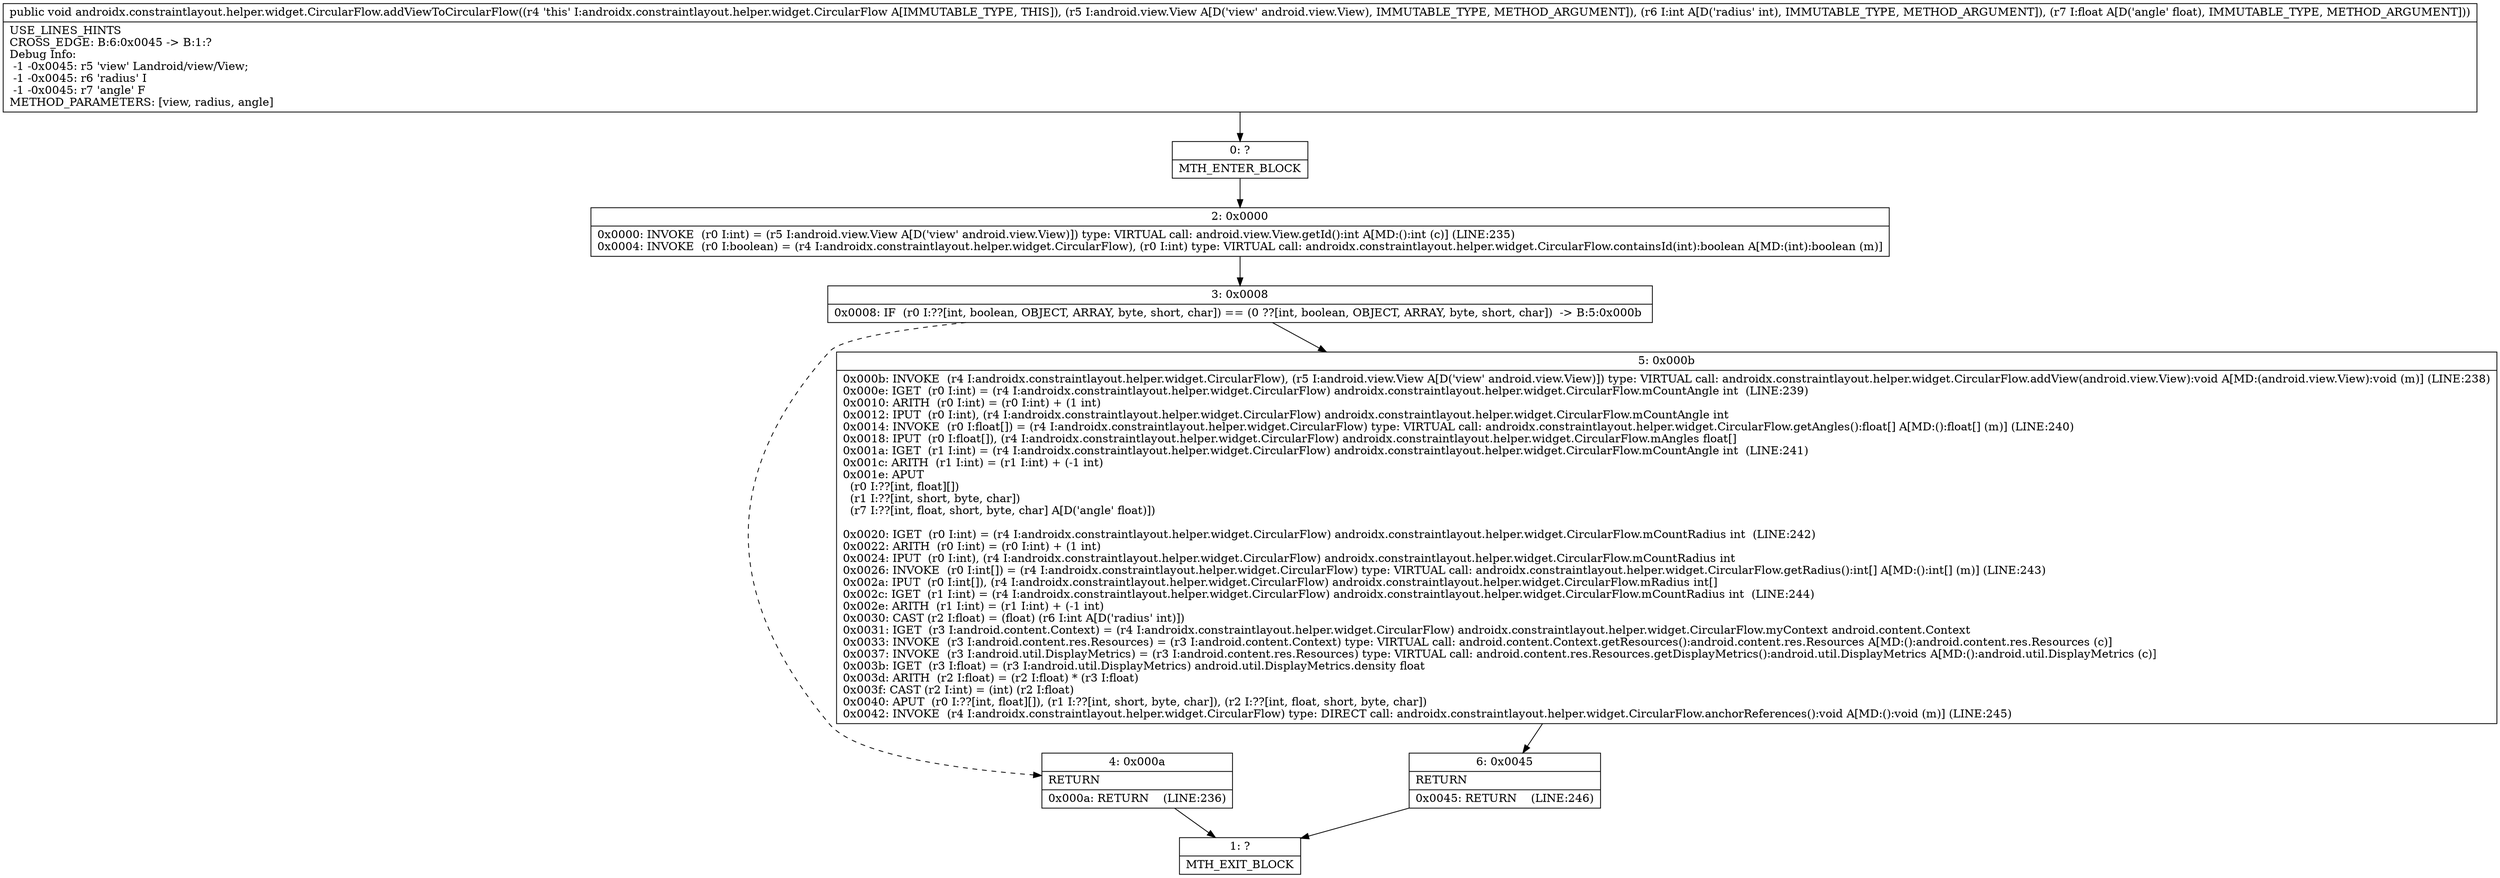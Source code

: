 digraph "CFG forandroidx.constraintlayout.helper.widget.CircularFlow.addViewToCircularFlow(Landroid\/view\/View;IF)V" {
Node_0 [shape=record,label="{0\:\ ?|MTH_ENTER_BLOCK\l}"];
Node_2 [shape=record,label="{2\:\ 0x0000|0x0000: INVOKE  (r0 I:int) = (r5 I:android.view.View A[D('view' android.view.View)]) type: VIRTUAL call: android.view.View.getId():int A[MD:():int (c)] (LINE:235)\l0x0004: INVOKE  (r0 I:boolean) = (r4 I:androidx.constraintlayout.helper.widget.CircularFlow), (r0 I:int) type: VIRTUAL call: androidx.constraintlayout.helper.widget.CircularFlow.containsId(int):boolean A[MD:(int):boolean (m)]\l}"];
Node_3 [shape=record,label="{3\:\ 0x0008|0x0008: IF  (r0 I:??[int, boolean, OBJECT, ARRAY, byte, short, char]) == (0 ??[int, boolean, OBJECT, ARRAY, byte, short, char])  \-\> B:5:0x000b \l}"];
Node_4 [shape=record,label="{4\:\ 0x000a|RETURN\l|0x000a: RETURN    (LINE:236)\l}"];
Node_1 [shape=record,label="{1\:\ ?|MTH_EXIT_BLOCK\l}"];
Node_5 [shape=record,label="{5\:\ 0x000b|0x000b: INVOKE  (r4 I:androidx.constraintlayout.helper.widget.CircularFlow), (r5 I:android.view.View A[D('view' android.view.View)]) type: VIRTUAL call: androidx.constraintlayout.helper.widget.CircularFlow.addView(android.view.View):void A[MD:(android.view.View):void (m)] (LINE:238)\l0x000e: IGET  (r0 I:int) = (r4 I:androidx.constraintlayout.helper.widget.CircularFlow) androidx.constraintlayout.helper.widget.CircularFlow.mCountAngle int  (LINE:239)\l0x0010: ARITH  (r0 I:int) = (r0 I:int) + (1 int) \l0x0012: IPUT  (r0 I:int), (r4 I:androidx.constraintlayout.helper.widget.CircularFlow) androidx.constraintlayout.helper.widget.CircularFlow.mCountAngle int \l0x0014: INVOKE  (r0 I:float[]) = (r4 I:androidx.constraintlayout.helper.widget.CircularFlow) type: VIRTUAL call: androidx.constraintlayout.helper.widget.CircularFlow.getAngles():float[] A[MD:():float[] (m)] (LINE:240)\l0x0018: IPUT  (r0 I:float[]), (r4 I:androidx.constraintlayout.helper.widget.CircularFlow) androidx.constraintlayout.helper.widget.CircularFlow.mAngles float[] \l0x001a: IGET  (r1 I:int) = (r4 I:androidx.constraintlayout.helper.widget.CircularFlow) androidx.constraintlayout.helper.widget.CircularFlow.mCountAngle int  (LINE:241)\l0x001c: ARITH  (r1 I:int) = (r1 I:int) + (\-1 int) \l0x001e: APUT  \l  (r0 I:??[int, float][])\l  (r1 I:??[int, short, byte, char])\l  (r7 I:??[int, float, short, byte, char] A[D('angle' float)])\l \l0x0020: IGET  (r0 I:int) = (r4 I:androidx.constraintlayout.helper.widget.CircularFlow) androidx.constraintlayout.helper.widget.CircularFlow.mCountRadius int  (LINE:242)\l0x0022: ARITH  (r0 I:int) = (r0 I:int) + (1 int) \l0x0024: IPUT  (r0 I:int), (r4 I:androidx.constraintlayout.helper.widget.CircularFlow) androidx.constraintlayout.helper.widget.CircularFlow.mCountRadius int \l0x0026: INVOKE  (r0 I:int[]) = (r4 I:androidx.constraintlayout.helper.widget.CircularFlow) type: VIRTUAL call: androidx.constraintlayout.helper.widget.CircularFlow.getRadius():int[] A[MD:():int[] (m)] (LINE:243)\l0x002a: IPUT  (r0 I:int[]), (r4 I:androidx.constraintlayout.helper.widget.CircularFlow) androidx.constraintlayout.helper.widget.CircularFlow.mRadius int[] \l0x002c: IGET  (r1 I:int) = (r4 I:androidx.constraintlayout.helper.widget.CircularFlow) androidx.constraintlayout.helper.widget.CircularFlow.mCountRadius int  (LINE:244)\l0x002e: ARITH  (r1 I:int) = (r1 I:int) + (\-1 int) \l0x0030: CAST (r2 I:float) = (float) (r6 I:int A[D('radius' int)]) \l0x0031: IGET  (r3 I:android.content.Context) = (r4 I:androidx.constraintlayout.helper.widget.CircularFlow) androidx.constraintlayout.helper.widget.CircularFlow.myContext android.content.Context \l0x0033: INVOKE  (r3 I:android.content.res.Resources) = (r3 I:android.content.Context) type: VIRTUAL call: android.content.Context.getResources():android.content.res.Resources A[MD:():android.content.res.Resources (c)]\l0x0037: INVOKE  (r3 I:android.util.DisplayMetrics) = (r3 I:android.content.res.Resources) type: VIRTUAL call: android.content.res.Resources.getDisplayMetrics():android.util.DisplayMetrics A[MD:():android.util.DisplayMetrics (c)]\l0x003b: IGET  (r3 I:float) = (r3 I:android.util.DisplayMetrics) android.util.DisplayMetrics.density float \l0x003d: ARITH  (r2 I:float) = (r2 I:float) * (r3 I:float) \l0x003f: CAST (r2 I:int) = (int) (r2 I:float) \l0x0040: APUT  (r0 I:??[int, float][]), (r1 I:??[int, short, byte, char]), (r2 I:??[int, float, short, byte, char]) \l0x0042: INVOKE  (r4 I:androidx.constraintlayout.helper.widget.CircularFlow) type: DIRECT call: androidx.constraintlayout.helper.widget.CircularFlow.anchorReferences():void A[MD:():void (m)] (LINE:245)\l}"];
Node_6 [shape=record,label="{6\:\ 0x0045|RETURN\l|0x0045: RETURN    (LINE:246)\l}"];
MethodNode[shape=record,label="{public void androidx.constraintlayout.helper.widget.CircularFlow.addViewToCircularFlow((r4 'this' I:androidx.constraintlayout.helper.widget.CircularFlow A[IMMUTABLE_TYPE, THIS]), (r5 I:android.view.View A[D('view' android.view.View), IMMUTABLE_TYPE, METHOD_ARGUMENT]), (r6 I:int A[D('radius' int), IMMUTABLE_TYPE, METHOD_ARGUMENT]), (r7 I:float A[D('angle' float), IMMUTABLE_TYPE, METHOD_ARGUMENT]))  | USE_LINES_HINTS\lCROSS_EDGE: B:6:0x0045 \-\> B:1:?\lDebug Info:\l  \-1 \-0x0045: r5 'view' Landroid\/view\/View;\l  \-1 \-0x0045: r6 'radius' I\l  \-1 \-0x0045: r7 'angle' F\lMETHOD_PARAMETERS: [view, radius, angle]\l}"];
MethodNode -> Node_0;Node_0 -> Node_2;
Node_2 -> Node_3;
Node_3 -> Node_4[style=dashed];
Node_3 -> Node_5;
Node_4 -> Node_1;
Node_5 -> Node_6;
Node_6 -> Node_1;
}

